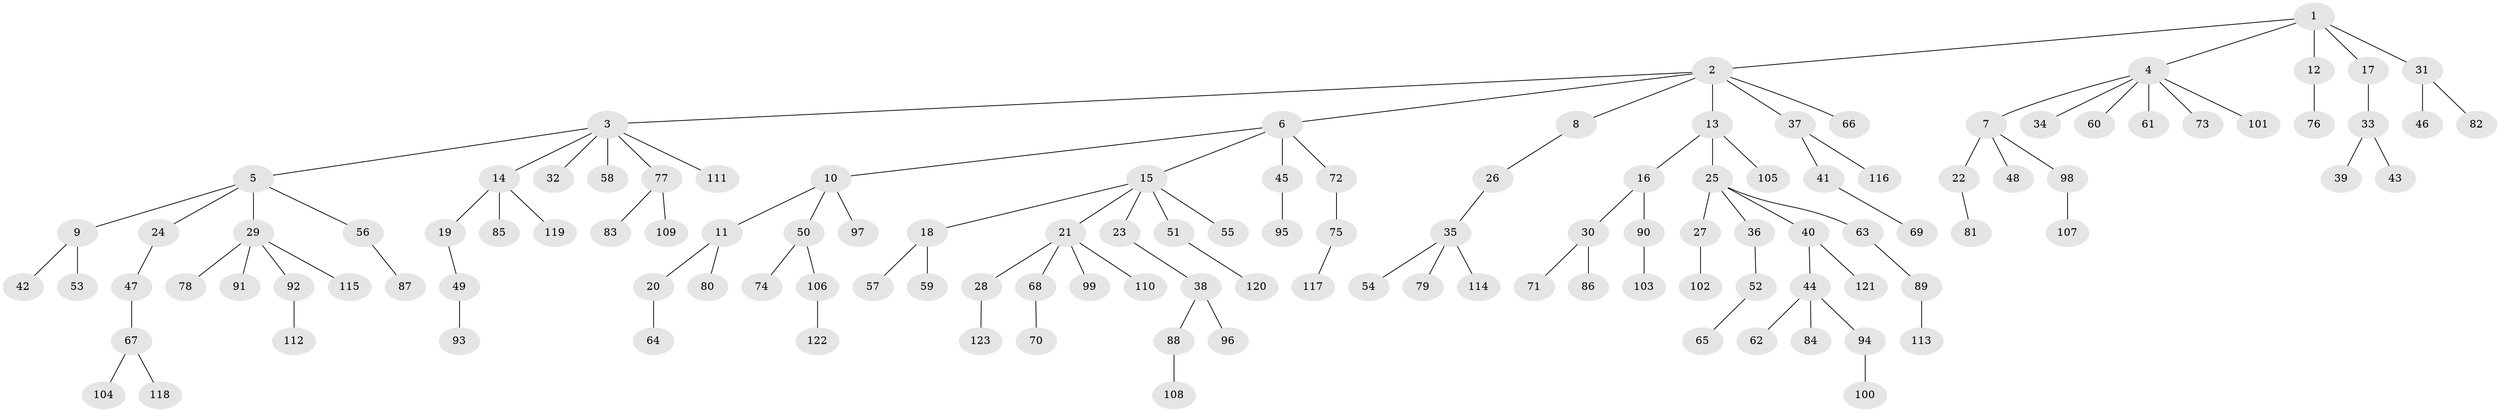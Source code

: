 // coarse degree distribution, {5: 0.023529411764705882, 12: 0.011764705882352941, 9: 0.023529411764705882, 8: 0.011764705882352941, 2: 0.2, 3: 0.10588235294117647, 7: 0.011764705882352941, 1: 0.611764705882353}
// Generated by graph-tools (version 1.1) at 2025/42/03/06/25 10:42:03]
// undirected, 123 vertices, 122 edges
graph export_dot {
graph [start="1"]
  node [color=gray90,style=filled];
  1;
  2;
  3;
  4;
  5;
  6;
  7;
  8;
  9;
  10;
  11;
  12;
  13;
  14;
  15;
  16;
  17;
  18;
  19;
  20;
  21;
  22;
  23;
  24;
  25;
  26;
  27;
  28;
  29;
  30;
  31;
  32;
  33;
  34;
  35;
  36;
  37;
  38;
  39;
  40;
  41;
  42;
  43;
  44;
  45;
  46;
  47;
  48;
  49;
  50;
  51;
  52;
  53;
  54;
  55;
  56;
  57;
  58;
  59;
  60;
  61;
  62;
  63;
  64;
  65;
  66;
  67;
  68;
  69;
  70;
  71;
  72;
  73;
  74;
  75;
  76;
  77;
  78;
  79;
  80;
  81;
  82;
  83;
  84;
  85;
  86;
  87;
  88;
  89;
  90;
  91;
  92;
  93;
  94;
  95;
  96;
  97;
  98;
  99;
  100;
  101;
  102;
  103;
  104;
  105;
  106;
  107;
  108;
  109;
  110;
  111;
  112;
  113;
  114;
  115;
  116;
  117;
  118;
  119;
  120;
  121;
  122;
  123;
  1 -- 2;
  1 -- 4;
  1 -- 12;
  1 -- 17;
  1 -- 31;
  2 -- 3;
  2 -- 6;
  2 -- 8;
  2 -- 13;
  2 -- 37;
  2 -- 66;
  3 -- 5;
  3 -- 14;
  3 -- 32;
  3 -- 58;
  3 -- 77;
  3 -- 111;
  4 -- 7;
  4 -- 34;
  4 -- 60;
  4 -- 61;
  4 -- 73;
  4 -- 101;
  5 -- 9;
  5 -- 24;
  5 -- 29;
  5 -- 56;
  6 -- 10;
  6 -- 15;
  6 -- 45;
  6 -- 72;
  7 -- 22;
  7 -- 48;
  7 -- 98;
  8 -- 26;
  9 -- 42;
  9 -- 53;
  10 -- 11;
  10 -- 50;
  10 -- 97;
  11 -- 20;
  11 -- 80;
  12 -- 76;
  13 -- 16;
  13 -- 25;
  13 -- 105;
  14 -- 19;
  14 -- 85;
  14 -- 119;
  15 -- 18;
  15 -- 21;
  15 -- 23;
  15 -- 51;
  15 -- 55;
  16 -- 30;
  16 -- 90;
  17 -- 33;
  18 -- 57;
  18 -- 59;
  19 -- 49;
  20 -- 64;
  21 -- 28;
  21 -- 68;
  21 -- 99;
  21 -- 110;
  22 -- 81;
  23 -- 38;
  24 -- 47;
  25 -- 27;
  25 -- 36;
  25 -- 40;
  25 -- 63;
  26 -- 35;
  27 -- 102;
  28 -- 123;
  29 -- 78;
  29 -- 91;
  29 -- 92;
  29 -- 115;
  30 -- 71;
  30 -- 86;
  31 -- 46;
  31 -- 82;
  33 -- 39;
  33 -- 43;
  35 -- 54;
  35 -- 79;
  35 -- 114;
  36 -- 52;
  37 -- 41;
  37 -- 116;
  38 -- 88;
  38 -- 96;
  40 -- 44;
  40 -- 121;
  41 -- 69;
  44 -- 62;
  44 -- 84;
  44 -- 94;
  45 -- 95;
  47 -- 67;
  49 -- 93;
  50 -- 74;
  50 -- 106;
  51 -- 120;
  52 -- 65;
  56 -- 87;
  63 -- 89;
  67 -- 104;
  67 -- 118;
  68 -- 70;
  72 -- 75;
  75 -- 117;
  77 -- 83;
  77 -- 109;
  88 -- 108;
  89 -- 113;
  90 -- 103;
  92 -- 112;
  94 -- 100;
  98 -- 107;
  106 -- 122;
}
